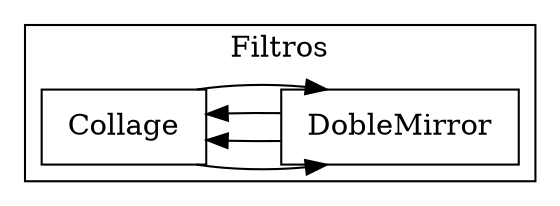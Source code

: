 digraph G {rankdir=LR;

 
 subgraph cluster3{label="Filtros";
1223680[shape=box,label=" Collage "];
1223680 -> 1223728 ;
1223728->1223680 ;
1223728[shape=box,label=" DobleMirror "];
1223728 -> 1223680 ;
1223680->1223728 ;
}
}
